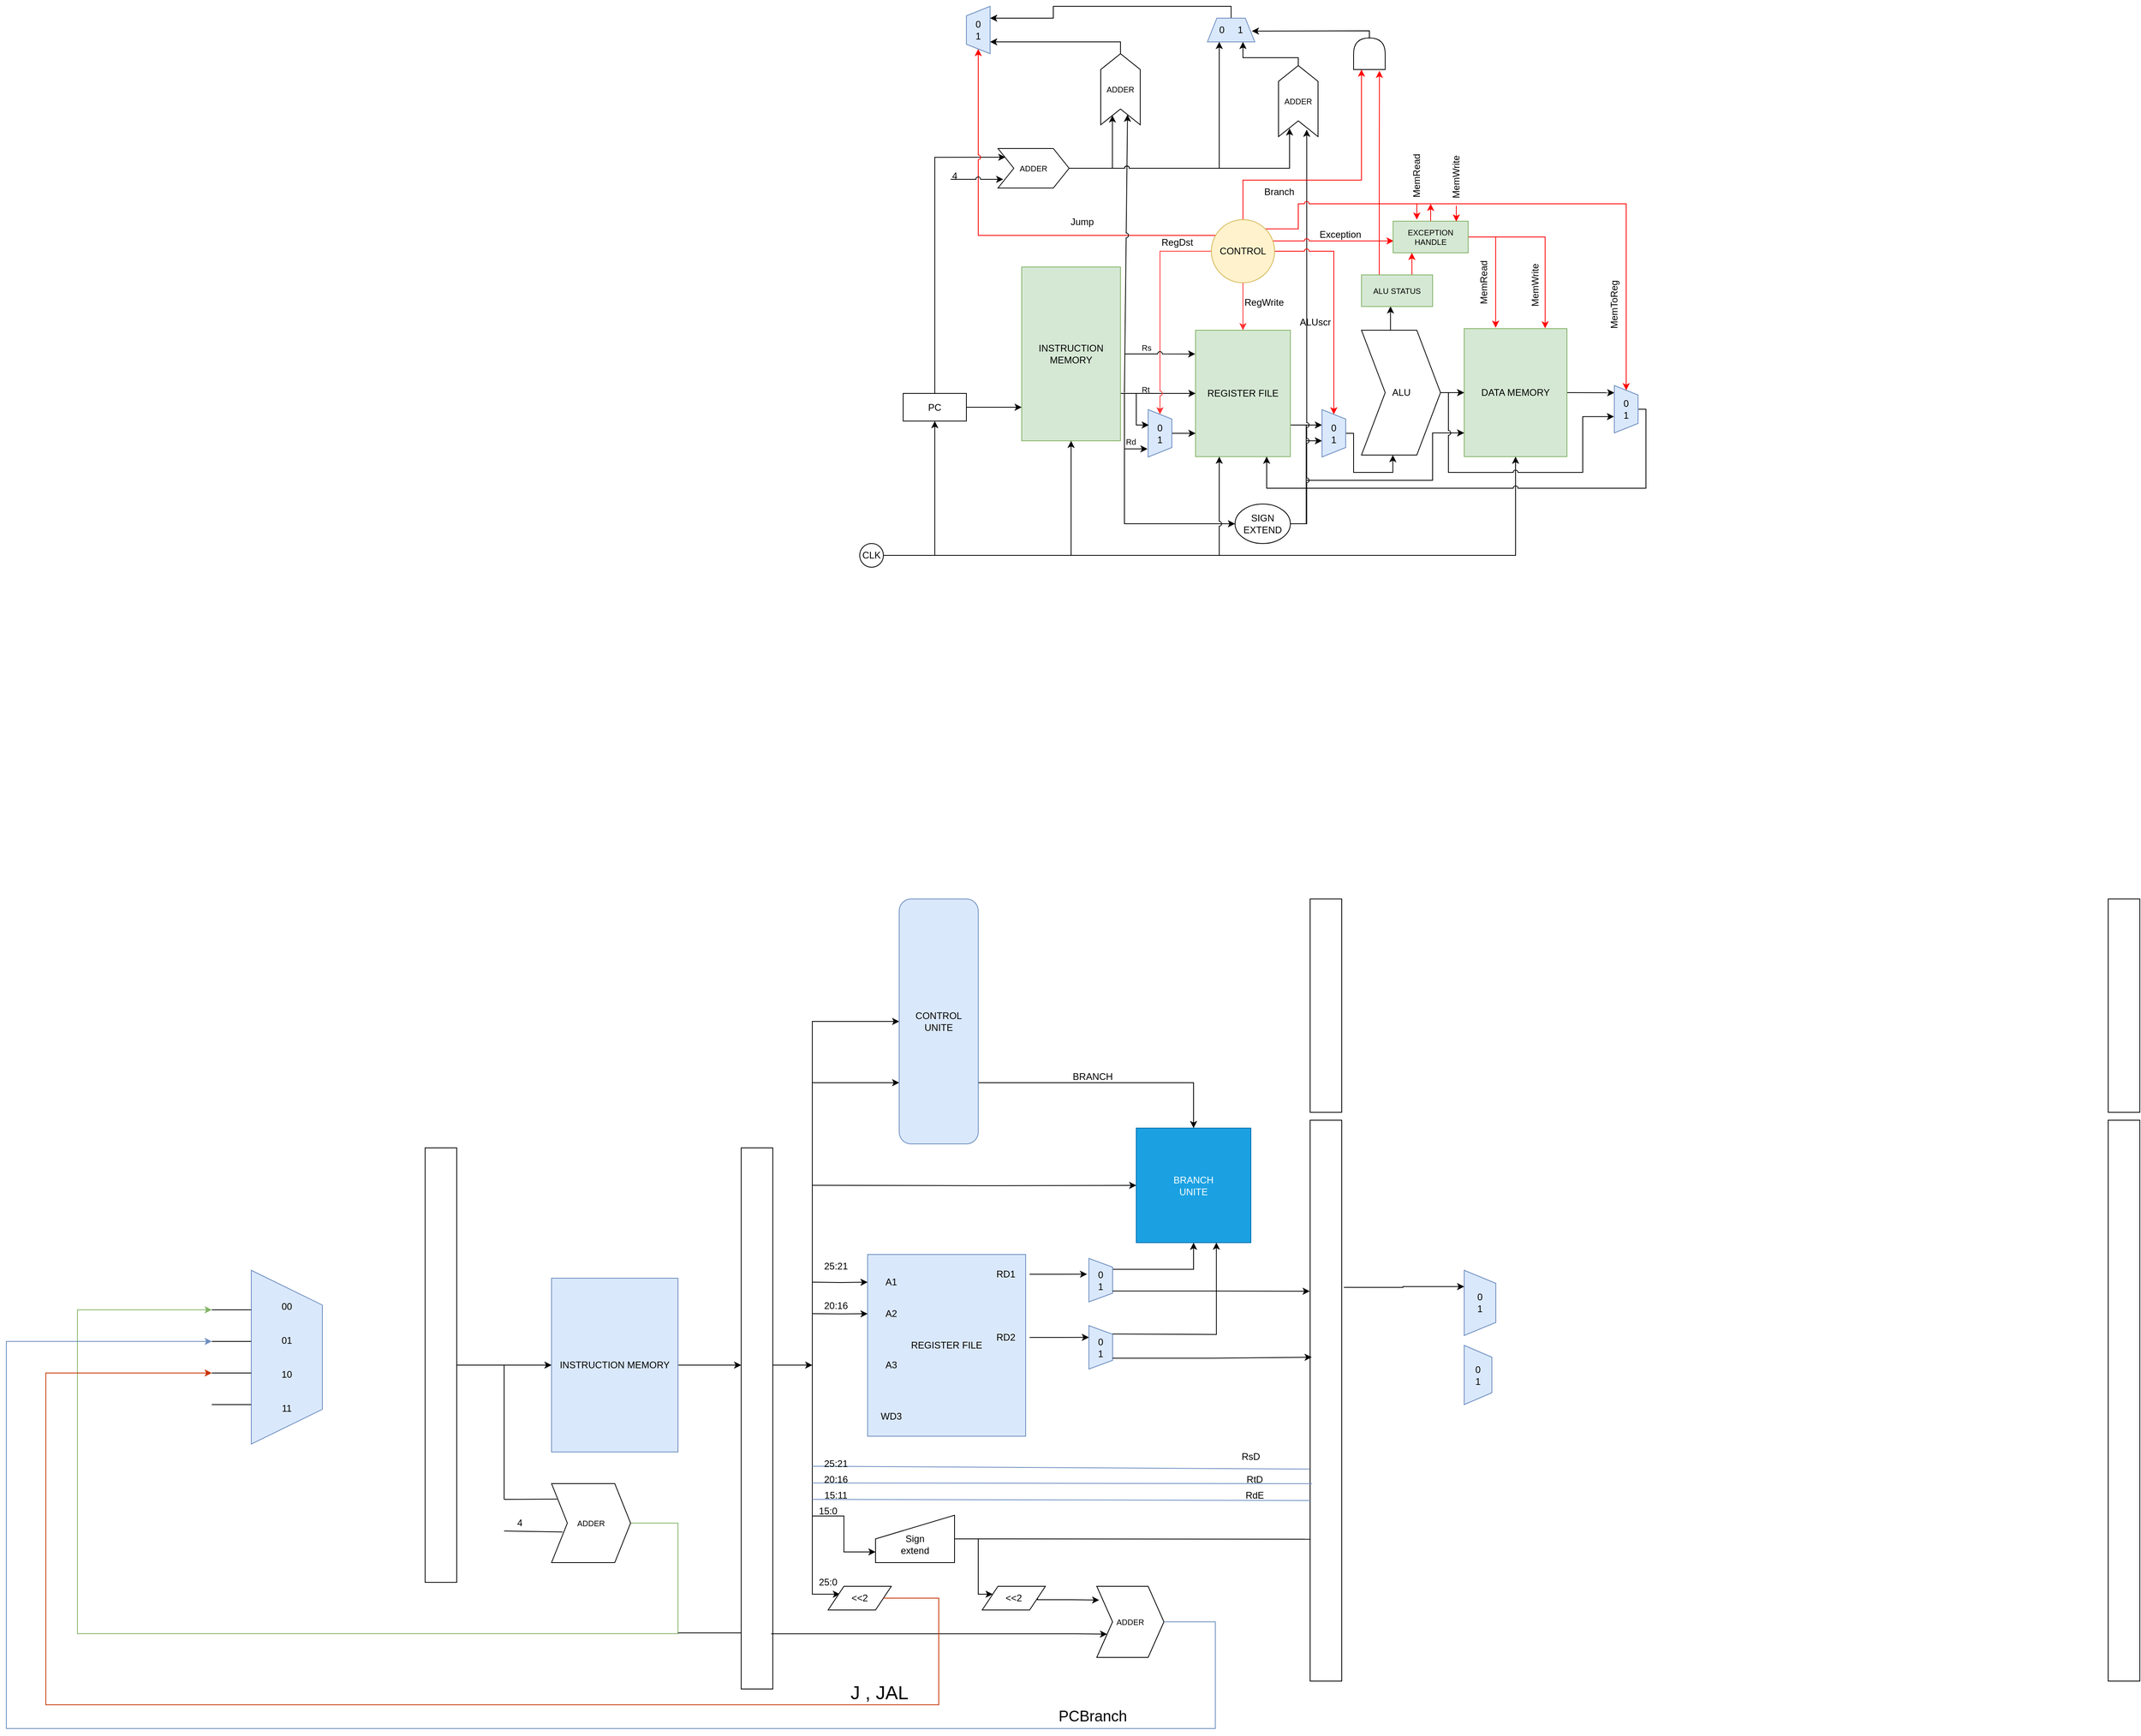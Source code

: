 <mxfile version="24.7.1" type="github">
  <diagram id="E_PGC8ikLrtpTTjUDTau" name="Page-1">
    <mxGraphModel dx="1872" dy="1167" grid="1" gridSize="10" guides="1" tooltips="1" connect="1" arrows="1" fold="1" page="0" pageScale="1" pageWidth="850" pageHeight="1100" math="0" shadow="0">
      <root>
        <mxCell id="0" />
        <mxCell id="1" parent="0" />
        <mxCell id="EBgWATqBMwc3oVEpxPqy-2" value="" style="edgeStyle=orthogonalEdgeStyle;rounded=0;orthogonalLoop=1;jettySize=auto;html=1;" parent="1" source="Q5qYXPWBDSSwwiLCJ_TW-1" target="EBgWATqBMwc3oVEpxPqy-1" edge="1">
          <mxGeometry relative="1" as="geometry">
            <Array as="points">
              <mxPoint x="275" y="-142" />
              <mxPoint x="275" y="-142" />
            </Array>
          </mxGeometry>
        </mxCell>
        <mxCell id="5lNpF_FlYQscU_q7ITsC-33" style="edgeStyle=orthogonalEdgeStyle;rounded=0;orthogonalLoop=1;jettySize=auto;html=1;strokeColor=#000000;fontColor=#FF0000;entryX=0.104;entryY=0.221;entryDx=0;entryDy=0;entryPerimeter=0;" parent="1" source="Q5qYXPWBDSSwwiLCJ_TW-1" target="5lNpF_FlYQscU_q7ITsC-29" edge="1">
          <mxGeometry relative="1" as="geometry">
            <mxPoint x="205" y="-460" as="targetPoint" />
            <Array as="points">
              <mxPoint x="205" y="-459" />
            </Array>
          </mxGeometry>
        </mxCell>
        <mxCell id="Q5qYXPWBDSSwwiLCJ_TW-1" value="PC" style="rounded=0;whiteSpace=wrap;html=1;" parent="1" vertex="1">
          <mxGeometry x="165" y="-160" width="80" height="35" as="geometry" />
        </mxCell>
        <mxCell id="EBgWATqBMwc3oVEpxPqy-44" style="edgeStyle=orthogonalEdgeStyle;rounded=0;orthogonalLoop=1;jettySize=auto;html=1;jumpStyle=arc;entryX=0;entryY=0.5;entryDx=0;entryDy=0;" parent="1" source="EBgWATqBMwc3oVEpxPqy-1" target="EBgWATqBMwc3oVEpxPqy-26" edge="1">
          <mxGeometry relative="1" as="geometry">
            <mxPoint x="555" y="5" as="targetPoint" />
            <Array as="points">
              <mxPoint x="445" y="-160" />
              <mxPoint x="445" y="5" />
            </Array>
          </mxGeometry>
        </mxCell>
        <mxCell id="EBgWATqBMwc3oVEpxPqy-51" style="edgeStyle=orthogonalEdgeStyle;rounded=0;jumpStyle=none;orthogonalLoop=1;jettySize=auto;html=1;entryX=0.83;entryY=1.026;entryDx=0;entryDy=0;entryPerimeter=0;strokeColor=#000000;" parent="1" source="EBgWATqBMwc3oVEpxPqy-1" target="EBgWATqBMwc3oVEpxPqy-19" edge="1">
          <mxGeometry relative="1" as="geometry">
            <Array as="points">
              <mxPoint x="445" y="-160" />
              <mxPoint x="445" y="-90" />
            </Array>
          </mxGeometry>
        </mxCell>
        <mxCell id="EBgWATqBMwc3oVEpxPqy-53" style="edgeStyle=orthogonalEdgeStyle;rounded=0;jumpStyle=none;orthogonalLoop=1;jettySize=auto;html=1;strokeColor=#000000;entryX=0.5;entryY=1;entryDx=0;entryDy=0;" parent="1" source="EBgWATqBMwc3oVEpxPqy-1" target="EBgWATqBMwc3oVEpxPqy-16" edge="1">
          <mxGeometry relative="1" as="geometry">
            <mxPoint x="525" y="-160" as="targetPoint" />
            <Array as="points">
              <mxPoint x="455" y="-160" />
              <mxPoint x="455" y="-160" />
            </Array>
          </mxGeometry>
        </mxCell>
        <mxCell id="EBgWATqBMwc3oVEpxPqy-1" value="INSTRUCTION MEMORY" style="rounded=0;whiteSpace=wrap;html=1;direction=south;fillColor=#d5e8d4;strokeColor=#82b366;" parent="1" vertex="1">
          <mxGeometry x="315" y="-320" width="125" height="220" as="geometry" />
        </mxCell>
        <mxCell id="EBgWATqBMwc3oVEpxPqy-10" style="edgeStyle=orthogonalEdgeStyle;rounded=0;orthogonalLoop=1;jettySize=auto;html=1;entryX=0.5;entryY=1;entryDx=0;entryDy=0;" parent="1" source="EBgWATqBMwc3oVEpxPqy-3" target="Q5qYXPWBDSSwwiLCJ_TW-1" edge="1">
          <mxGeometry relative="1" as="geometry" />
        </mxCell>
        <mxCell id="EBgWATqBMwc3oVEpxPqy-12" style="edgeStyle=orthogonalEdgeStyle;rounded=0;orthogonalLoop=1;jettySize=auto;html=1;entryX=1;entryY=0.5;entryDx=0;entryDy=0;" parent="1" source="EBgWATqBMwc3oVEpxPqy-3" target="EBgWATqBMwc3oVEpxPqy-1" edge="1">
          <mxGeometry relative="1" as="geometry" />
        </mxCell>
        <mxCell id="EBgWATqBMwc3oVEpxPqy-45" style="edgeStyle=orthogonalEdgeStyle;rounded=0;orthogonalLoop=1;jettySize=auto;html=1;entryX=1;entryY=0.75;entryDx=0;entryDy=0;jumpStyle=arc;" parent="1" source="EBgWATqBMwc3oVEpxPqy-3" target="EBgWATqBMwc3oVEpxPqy-16" edge="1">
          <mxGeometry relative="1" as="geometry">
            <mxPoint x="565" y="45" as="targetPoint" />
            <Array as="points">
              <mxPoint x="565" y="45" />
            </Array>
          </mxGeometry>
        </mxCell>
        <mxCell id="EBgWATqBMwc3oVEpxPqy-68" style="edgeStyle=orthogonalEdgeStyle;rounded=0;jumpStyle=arc;orthogonalLoop=1;jettySize=auto;html=1;exitX=1;exitY=0.5;exitDx=0;exitDy=0;entryX=0.5;entryY=1;entryDx=0;entryDy=0;strokeColor=#000000;fontSize=10;" parent="1" source="EBgWATqBMwc3oVEpxPqy-3" target="EBgWATqBMwc3oVEpxPqy-15" edge="1">
          <mxGeometry relative="1" as="geometry" />
        </mxCell>
        <mxCell id="EBgWATqBMwc3oVEpxPqy-3" value="CLK" style="ellipse;whiteSpace=wrap;html=1;aspect=fixed;" parent="1" vertex="1">
          <mxGeometry x="110" y="30" width="30" height="30" as="geometry" />
        </mxCell>
        <mxCell id="EBgWATqBMwc3oVEpxPqy-73" style="edgeStyle=orthogonalEdgeStyle;rounded=0;jumpStyle=arc;orthogonalLoop=1;jettySize=auto;html=1;exitX=1;exitY=0.5;exitDx=0;exitDy=0;entryX=0.153;entryY=1;entryDx=0;entryDy=0;entryPerimeter=0;strokeColor=#000000;fontSize=10;" parent="1" source="EBgWATqBMwc3oVEpxPqy-15" target="EBgWATqBMwc3oVEpxPqy-38" edge="1">
          <mxGeometry relative="1" as="geometry" />
        </mxCell>
        <mxCell id="EBgWATqBMwc3oVEpxPqy-15" value="DATA MEMORY" style="rounded=0;whiteSpace=wrap;html=1;fillColor=#d5e8d4;strokeColor=#82b366;" parent="1" vertex="1">
          <mxGeometry x="875" y="-242" width="130" height="162" as="geometry" />
        </mxCell>
        <mxCell id="EBgWATqBMwc3oVEpxPqy-78" style="edgeStyle=orthogonalEdgeStyle;rounded=0;jumpStyle=arc;orthogonalLoop=1;jettySize=auto;html=1;exitX=0.75;exitY=0;exitDx=0;exitDy=0;strokeColor=#000000;fontSize=10;entryX=0;entryY=0.815;entryDx=0;entryDy=0;entryPerimeter=0;" parent="1" source="EBgWATqBMwc3oVEpxPqy-16" target="EBgWATqBMwc3oVEpxPqy-15" edge="1">
          <mxGeometry relative="1" as="geometry">
            <mxPoint x="845" y="-110" as="targetPoint" />
            <Array as="points">
              <mxPoint x="675" y="-120" />
              <mxPoint x="675" y="-50" />
              <mxPoint x="835" y="-50" />
              <mxPoint x="835" y="-110" />
            </Array>
          </mxGeometry>
        </mxCell>
        <mxCell id="EBgWATqBMwc3oVEpxPqy-80" style="edgeStyle=orthogonalEdgeStyle;rounded=0;jumpStyle=arc;orthogonalLoop=1;jettySize=auto;html=1;exitX=0.75;exitY=0;exitDx=0;exitDy=0;entryX=0.325;entryY=1;entryDx=0;entryDy=0;entryPerimeter=0;strokeColor=#000000;fontSize=10;" parent="1" source="EBgWATqBMwc3oVEpxPqy-16" target="EBgWATqBMwc3oVEpxPqy-29" edge="1">
          <mxGeometry relative="1" as="geometry" />
        </mxCell>
        <mxCell id="EBgWATqBMwc3oVEpxPqy-16" value="REGISTER FILE" style="rounded=0;whiteSpace=wrap;html=1;direction=south;fillColor=#d5e8d4;strokeColor=#82b366;" parent="1" vertex="1">
          <mxGeometry x="535" y="-240" width="120" height="160" as="geometry" />
        </mxCell>
        <mxCell id="EBgWATqBMwc3oVEpxPqy-40" style="edgeStyle=orthogonalEdgeStyle;rounded=0;orthogonalLoop=1;jettySize=auto;html=1;entryX=0.656;entryY=1.013;entryDx=0;entryDy=0;entryPerimeter=0;jumpStyle=arc;" parent="1" source="EBgWATqBMwc3oVEpxPqy-18" target="EBgWATqBMwc3oVEpxPqy-38" edge="1">
          <mxGeometry relative="1" as="geometry">
            <mxPoint x="1115" y="-130" as="targetPoint" />
            <Array as="points">
              <mxPoint x="855" y="-161" />
              <mxPoint x="855" y="-60" />
              <mxPoint x="1025" y="-60" />
              <mxPoint x="1025" y="-130" />
            </Array>
          </mxGeometry>
        </mxCell>
        <mxCell id="EBgWATqBMwc3oVEpxPqy-67" style="edgeStyle=orthogonalEdgeStyle;rounded=0;jumpStyle=arc;orthogonalLoop=1;jettySize=auto;html=1;exitX=1;exitY=0.5;exitDx=0;exitDy=0;exitPerimeter=0;entryX=0;entryY=0.5;entryDx=0;entryDy=0;strokeColor=#000000;fontSize=10;" parent="1" source="EBgWATqBMwc3oVEpxPqy-18" target="EBgWATqBMwc3oVEpxPqy-15" edge="1">
          <mxGeometry relative="1" as="geometry" />
        </mxCell>
        <mxCell id="EBgWATqBMwc3oVEpxPqy-83" style="edgeStyle=orthogonalEdgeStyle;rounded=0;jumpStyle=arc;orthogonalLoop=1;jettySize=auto;html=1;exitX=0;exitY=0;exitDx=35;exitDy=0;exitPerimeter=0;entryX=0.408;entryY=0.994;entryDx=0;entryDy=0;entryPerimeter=0;strokeColor=#000000;fontSize=10;" parent="1" source="EBgWATqBMwc3oVEpxPqy-18" target="EBgWATqBMwc3oVEpxPqy-74" edge="1">
          <mxGeometry relative="1" as="geometry" />
        </mxCell>
        <mxCell id="EBgWATqBMwc3oVEpxPqy-18" value="&lt;div style=&quot;text-align: right&quot;&gt;&lt;span&gt;ALU&lt;/span&gt;&lt;/div&gt;" style="html=1;shadow=0;dashed=0;align=center;verticalAlign=middle;shape=mxgraph.arrows2.arrow;dy=0;dx=30;notch=30;" parent="1" vertex="1">
          <mxGeometry x="745" y="-240" width="100" height="158" as="geometry" />
        </mxCell>
        <mxCell id="EBgWATqBMwc3oVEpxPqy-21" value="" style="edgeStyle=orthogonalEdgeStyle;rounded=0;orthogonalLoop=1;jettySize=auto;html=1;" parent="1" source="EBgWATqBMwc3oVEpxPqy-19" target="EBgWATqBMwc3oVEpxPqy-16" edge="1">
          <mxGeometry relative="1" as="geometry">
            <Array as="points">
              <mxPoint x="495" y="-110" />
              <mxPoint x="495" y="-110" />
            </Array>
          </mxGeometry>
        </mxCell>
        <mxCell id="EBgWATqBMwc3oVEpxPqy-19" value="0&lt;br&gt;1&lt;br&gt;" style="shape=trapezoid;perimeter=trapezoidPerimeter;whiteSpace=wrap;html=1;direction=south;fillColor=#dae8fc;strokeColor=#6c8ebf;" parent="1" vertex="1">
          <mxGeometry x="475" y="-139.5" width="30" height="60" as="geometry" />
        </mxCell>
        <mxCell id="EBgWATqBMwc3oVEpxPqy-43" style="edgeStyle=orthogonalEdgeStyle;rounded=0;orthogonalLoop=1;jettySize=auto;html=1;jumpStyle=arc;" parent="1" source="EBgWATqBMwc3oVEpxPqy-26" target="EBgWATqBMwc3oVEpxPqy-29" edge="1">
          <mxGeometry relative="1" as="geometry">
            <mxPoint x="675" y="-100" as="targetPoint" />
            <Array as="points">
              <mxPoint x="675" y="5" />
              <mxPoint x="675" y="-100" />
            </Array>
          </mxGeometry>
        </mxCell>
        <mxCell id="5lNpF_FlYQscU_q7ITsC-37" style="edgeStyle=orthogonalEdgeStyle;rounded=0;orthogonalLoop=1;jettySize=auto;html=1;exitX=1;exitY=0.5;exitDx=0;exitDy=0;entryX=0.098;entryY=0.714;entryDx=0;entryDy=0;strokeColor=#000000;fontColor=#FF0000;entryPerimeter=0;jumpStyle=arc;" parent="1" source="EBgWATqBMwc3oVEpxPqy-26" target="5lNpF_FlYQscU_q7ITsC-30" edge="1">
          <mxGeometry relative="1" as="geometry">
            <Array as="points">
              <mxPoint x="676" y="5" />
            </Array>
          </mxGeometry>
        </mxCell>
        <mxCell id="EBgWATqBMwc3oVEpxPqy-26" value="SIGN EXTEND" style="ellipse;whiteSpace=wrap;html=1;" parent="1" vertex="1">
          <mxGeometry x="585" y="-20" width="70" height="50" as="geometry" />
        </mxCell>
        <mxCell id="EBgWATqBMwc3oVEpxPqy-33" style="edgeStyle=orthogonalEdgeStyle;rounded=0;orthogonalLoop=1;jettySize=auto;html=1;entryX=0.397;entryY=1;entryDx=0;entryDy=0;entryPerimeter=0;" parent="1" source="EBgWATqBMwc3oVEpxPqy-29" target="EBgWATqBMwc3oVEpxPqy-18" edge="1">
          <mxGeometry relative="1" as="geometry">
            <mxPoint x="785" y="-70" as="targetPoint" />
            <Array as="points">
              <mxPoint x="735" y="-110" />
              <mxPoint x="735" y="-60" />
              <mxPoint x="785" y="-60" />
            </Array>
          </mxGeometry>
        </mxCell>
        <mxCell id="EBgWATqBMwc3oVEpxPqy-29" value="0&lt;br&gt;1&lt;br&gt;" style="shape=trapezoid;perimeter=trapezoidPerimeter;whiteSpace=wrap;html=1;direction=south;fillColor=#dae8fc;strokeColor=#6c8ebf;" parent="1" vertex="1">
          <mxGeometry x="695" y="-139.5" width="30" height="60" as="geometry" />
        </mxCell>
        <mxCell id="EBgWATqBMwc3oVEpxPqy-64" style="edgeStyle=orthogonalEdgeStyle;rounded=0;jumpStyle=arc;orthogonalLoop=1;jettySize=auto;html=1;exitX=0.5;exitY=0;exitDx=0;exitDy=0;strokeColor=#000000;fontSize=10;entryX=1;entryY=0.25;entryDx=0;entryDy=0;" parent="1" source="EBgWATqBMwc3oVEpxPqy-38" target="EBgWATqBMwc3oVEpxPqy-16" edge="1">
          <mxGeometry relative="1" as="geometry">
            <mxPoint x="625" y="-40" as="targetPoint" />
            <Array as="points">
              <mxPoint x="1105" y="-140" />
              <mxPoint x="1105" y="-40" />
              <mxPoint x="625" y="-40" />
            </Array>
          </mxGeometry>
        </mxCell>
        <mxCell id="EBgWATqBMwc3oVEpxPqy-38" value="0&lt;br&gt;1&lt;br&gt;" style="shape=trapezoid;perimeter=trapezoidPerimeter;whiteSpace=wrap;html=1;direction=south;fillColor=#dae8fc;strokeColor=#6c8ebf;" parent="1" vertex="1">
          <mxGeometry x="1065" y="-170" width="30" height="60" as="geometry" />
        </mxCell>
        <mxCell id="EBgWATqBMwc3oVEpxPqy-81" style="edgeStyle=orthogonalEdgeStyle;rounded=0;jumpStyle=arc;orthogonalLoop=1;jettySize=auto;html=1;exitX=0.5;exitY=1;exitDx=0;exitDy=0;entryX=0;entryY=0.5;entryDx=0;entryDy=0;strokeColor=#FF3333;fontSize=10;" parent="1" source="EBgWATqBMwc3oVEpxPqy-48" target="EBgWATqBMwc3oVEpxPqy-16" edge="1">
          <mxGeometry relative="1" as="geometry" />
        </mxCell>
        <mxCell id="EBgWATqBMwc3oVEpxPqy-82" style="edgeStyle=orthogonalEdgeStyle;rounded=0;jumpStyle=arc;orthogonalLoop=1;jettySize=auto;html=1;entryX=0;entryY=0.5;entryDx=0;entryDy=0;strokeColor=#FF3333;fontSize=10;" parent="1" source="EBgWATqBMwc3oVEpxPqy-48" target="EBgWATqBMwc3oVEpxPqy-19" edge="1">
          <mxGeometry relative="1" as="geometry" />
        </mxCell>
        <mxCell id="EBgWATqBMwc3oVEpxPqy-84" style="edgeStyle=orthogonalEdgeStyle;rounded=0;jumpStyle=arc;orthogonalLoop=1;jettySize=auto;html=1;entryX=0.007;entryY=0.625;entryDx=0;entryDy=0;entryPerimeter=0;strokeColor=#FF0000;fontSize=10;" parent="1" source="EBgWATqBMwc3oVEpxPqy-48" target="EBgWATqBMwc3oVEpxPqy-75" edge="1">
          <mxGeometry relative="1" as="geometry">
            <Array as="points">
              <mxPoint x="675" y="-353" />
              <mxPoint x="675" y="-353" />
            </Array>
          </mxGeometry>
        </mxCell>
        <mxCell id="EBgWATqBMwc3oVEpxPqy-85" style="edgeStyle=orthogonalEdgeStyle;rounded=0;jumpStyle=arc;orthogonalLoop=1;jettySize=auto;html=1;exitX=1;exitY=0.5;exitDx=0;exitDy=0;entryX=0;entryY=0.5;entryDx=0;entryDy=0;strokeColor=#FF0000;fontSize=10;" parent="1" source="EBgWATqBMwc3oVEpxPqy-48" target="EBgWATqBMwc3oVEpxPqy-29" edge="1">
          <mxGeometry relative="1" as="geometry" />
        </mxCell>
        <mxCell id="5lNpF_FlYQscU_q7ITsC-12" style="edgeStyle=orthogonalEdgeStyle;rounded=0;orthogonalLoop=1;jettySize=auto;html=1;exitX=1;exitY=0;exitDx=0;exitDy=0;entryX=0;entryY=0.5;entryDx=0;entryDy=0;fontColor=#FF0000;strokeColor=#FF0000;jumpStyle=arc;" parent="1" source="EBgWATqBMwc3oVEpxPqy-48" target="EBgWATqBMwc3oVEpxPqy-38" edge="1">
          <mxGeometry relative="1" as="geometry">
            <mxPoint x="675" y="-400" as="targetPoint" />
            <Array as="points">
              <mxPoint x="665" y="-369" />
              <mxPoint x="665" y="-400" />
              <mxPoint x="1080" y="-400" />
            </Array>
          </mxGeometry>
        </mxCell>
        <mxCell id="5lNpF_FlYQscU_q7ITsC-25" style="edgeStyle=orthogonalEdgeStyle;rounded=0;orthogonalLoop=1;jettySize=auto;html=1;exitX=0.5;exitY=0;exitDx=0;exitDy=0;entryX=0;entryY=0.25;entryDx=0;entryDy=0;strokeColor=#FF0000;fontColor=#FF0000;" parent="1" source="EBgWATqBMwc3oVEpxPqy-48" target="5lNpF_FlYQscU_q7ITsC-18" edge="1">
          <mxGeometry relative="1" as="geometry">
            <Array as="points">
              <mxPoint x="595" y="-430" />
              <mxPoint x="745" y="-430" />
            </Array>
          </mxGeometry>
        </mxCell>
        <mxCell id="5lNpF_FlYQscU_q7ITsC-44" style="edgeStyle=orthogonalEdgeStyle;rounded=0;orthogonalLoop=1;jettySize=auto;html=1;exitX=0;exitY=0;exitDx=0;exitDy=0;strokeColor=#FF0000;fontColor=#FF0000;entryX=0;entryY=0.5;entryDx=0;entryDy=0;jumpStyle=arc;" parent="1" source="EBgWATqBMwc3oVEpxPqy-48" target="5lNpF_FlYQscU_q7ITsC-31" edge="1">
          <mxGeometry relative="1" as="geometry">
            <mxPoint x="375" y="-368.667" as="targetPoint" />
            <Array as="points">
              <mxPoint x="567" y="-360" />
              <mxPoint x="260" y="-360" />
            </Array>
          </mxGeometry>
        </mxCell>
        <mxCell id="EBgWATqBMwc3oVEpxPqy-48" value="CONTROL" style="ellipse;whiteSpace=wrap;html=1;aspect=fixed;fillColor=#fff2cc;strokeColor=#d6b656;" parent="1" vertex="1">
          <mxGeometry x="555" y="-380" width="80" height="80" as="geometry" />
        </mxCell>
        <mxCell id="EBgWATqBMwc3oVEpxPqy-52" value="&lt;font style=&quot;font-size: 10px&quot;&gt;Rd&lt;/font&gt;" style="text;html=1;resizable=0;points=[];autosize=1;align=left;verticalAlign=top;spacingTop=-4;" parent="1" vertex="1">
          <mxGeometry x="445" y="-109.5" width="30" height="20" as="geometry" />
        </mxCell>
        <mxCell id="EBgWATqBMwc3oVEpxPqy-55" value="" style="endArrow=classic;html=1;strokeColor=#000000;rounded=0;entryX=0.325;entryY=0.971;entryDx=0;entryDy=0;entryPerimeter=0;" parent="1" target="EBgWATqBMwc3oVEpxPqy-19" edge="1">
          <mxGeometry width="50" height="50" relative="1" as="geometry">
            <mxPoint x="460" y="-160" as="sourcePoint" />
            <mxPoint x="465" y="-120" as="targetPoint" />
            <Array as="points">
              <mxPoint x="460" y="-120" />
            </Array>
          </mxGeometry>
        </mxCell>
        <mxCell id="EBgWATqBMwc3oVEpxPqy-56" value="&lt;font style=&quot;font-size: 10px&quot;&gt;Rt&lt;/font&gt;" style="text;html=1;resizable=0;points=[];autosize=1;align=left;verticalAlign=top;spacingTop=-4;fontSize=10;" parent="1" vertex="1">
          <mxGeometry x="465" y="-173" width="30" height="10" as="geometry" />
        </mxCell>
        <mxCell id="EBgWATqBMwc3oVEpxPqy-58" value="" style="endArrow=classic;html=1;strokeColor=#000000;fontSize=10;entryX=0;entryY=0.75;entryDx=0;entryDy=0;jumpStyle=arc;" parent="1" target="EBgWATqBMwc3oVEpxPqy-63" edge="1">
          <mxGeometry width="50" height="50" relative="1" as="geometry">
            <mxPoint x="445" y="-161" as="sourcePoint" />
            <mxPoint x="445" y="-300" as="targetPoint" />
          </mxGeometry>
        </mxCell>
        <mxCell id="EBgWATqBMwc3oVEpxPqy-59" value="" style="endArrow=classic;html=1;strokeColor=#000000;fontSize=10;entryX=0.188;entryY=1.003;entryDx=0;entryDy=0;entryPerimeter=0;rounded=0;jumpStyle=arc;" parent="1" target="EBgWATqBMwc3oVEpxPqy-16" edge="1">
          <mxGeometry width="50" height="50" relative="1" as="geometry">
            <mxPoint x="445" y="-210" as="sourcePoint" />
            <mxPoint x="515" y="-250" as="targetPoint" />
          </mxGeometry>
        </mxCell>
        <mxCell id="EBgWATqBMwc3oVEpxPqy-60" value="Rs" style="text;html=1;resizable=0;points=[];autosize=1;align=left;verticalAlign=top;spacingTop=-4;fontSize=10;" parent="1" vertex="1">
          <mxGeometry x="465" y="-226" width="30" height="10" as="geometry" />
        </mxCell>
        <mxCell id="5lNpF_FlYQscU_q7ITsC-53" style="edgeStyle=orthogonalEdgeStyle;rounded=0;jumpStyle=arc;orthogonalLoop=1;jettySize=auto;html=1;exitX=1;exitY=0.5;exitDx=0;exitDy=0;entryX=0.25;entryY=1;entryDx=0;entryDy=0;strokeColor=#000000;fontColor=#FF0000;" parent="1" source="EBgWATqBMwc3oVEpxPqy-63" target="5lNpF_FlYQscU_q7ITsC-31" edge="1">
          <mxGeometry relative="1" as="geometry">
            <Array as="points">
              <mxPoint x="440" y="-605" />
            </Array>
          </mxGeometry>
        </mxCell>
        <mxCell id="EBgWATqBMwc3oVEpxPqy-63" value="ADDER" style="shape=step;perimeter=stepPerimeter;whiteSpace=wrap;html=1;fixedSize=1;fontSize=10;direction=north;" parent="1" vertex="1">
          <mxGeometry x="415" y="-590" width="50" height="90" as="geometry" />
        </mxCell>
        <mxCell id="5lNpF_FlYQscU_q7ITsC-24" style="edgeStyle=orthogonalEdgeStyle;rounded=0;orthogonalLoop=1;jettySize=auto;html=1;exitX=0.25;exitY=0;exitDx=0;exitDy=0;entryX=-0.04;entryY=0.817;entryDx=0;entryDy=0;entryPerimeter=0;strokeColor=#FF0000;fontColor=#FF0000;" parent="1" source="EBgWATqBMwc3oVEpxPqy-74" target="5lNpF_FlYQscU_q7ITsC-18" edge="1">
          <mxGeometry relative="1" as="geometry" />
        </mxCell>
        <mxCell id="5lNpF_FlYQscU_q7ITsC-27" style="edgeStyle=orthogonalEdgeStyle;rounded=0;orthogonalLoop=1;jettySize=auto;html=1;exitX=0.75;exitY=0;exitDx=0;exitDy=0;entryX=0.25;entryY=1;entryDx=0;entryDy=0;strokeColor=#FF0000;fontColor=#FF0000;" parent="1" source="EBgWATqBMwc3oVEpxPqy-74" target="EBgWATqBMwc3oVEpxPqy-75" edge="1">
          <mxGeometry relative="1" as="geometry" />
        </mxCell>
        <mxCell id="EBgWATqBMwc3oVEpxPqy-74" value="ALU STATUS" style="rounded=0;whiteSpace=wrap;html=1;fontSize=10;fillColor=#d5e8d4;strokeColor=#82b366;" parent="1" vertex="1">
          <mxGeometry x="745" y="-310" width="90" height="40" as="geometry" />
        </mxCell>
        <mxCell id="5lNpF_FlYQscU_q7ITsC-28" style="edgeStyle=orthogonalEdgeStyle;rounded=0;orthogonalLoop=1;jettySize=auto;html=1;exitX=0.5;exitY=0;exitDx=0;exitDy=0;strokeColor=#FF0000;fontColor=#FF0000;" parent="1" source="EBgWATqBMwc3oVEpxPqy-75" edge="1">
          <mxGeometry relative="1" as="geometry">
            <mxPoint x="832.571" y="-400.048" as="targetPoint" />
          </mxGeometry>
        </mxCell>
        <mxCell id="5lNpF_FlYQscU_q7ITsC-56" style="edgeStyle=orthogonalEdgeStyle;rounded=0;jumpStyle=arc;orthogonalLoop=1;jettySize=auto;html=1;strokeColor=#FF0000;fontColor=#FF0000;entryX=0.306;entryY=-0.007;entryDx=0;entryDy=0;entryPerimeter=0;" parent="1" source="EBgWATqBMwc3oVEpxPqy-75" target="EBgWATqBMwc3oVEpxPqy-15" edge="1">
          <mxGeometry relative="1" as="geometry">
            <mxPoint x="915" y="-250" as="targetPoint" />
            <Array as="points">
              <mxPoint x="915" y="-358" />
            </Array>
          </mxGeometry>
        </mxCell>
        <mxCell id="5lNpF_FlYQscU_q7ITsC-57" style="edgeStyle=orthogonalEdgeStyle;rounded=0;jumpStyle=arc;orthogonalLoop=1;jettySize=auto;html=1;exitX=1;exitY=0.5;exitDx=0;exitDy=0;strokeColor=#FF0000;fontColor=#FF0000;entryX=0.788;entryY=-0.002;entryDx=0;entryDy=0;entryPerimeter=0;" parent="1" source="EBgWATqBMwc3oVEpxPqy-75" target="EBgWATqBMwc3oVEpxPqy-15" edge="1">
          <mxGeometry relative="1" as="geometry">
            <mxPoint x="975" y="-358.143" as="targetPoint" />
          </mxGeometry>
        </mxCell>
        <mxCell id="EBgWATqBMwc3oVEpxPqy-75" value="EXCEPTION HANDLE" style="rounded=0;whiteSpace=wrap;html=1;fontSize=10;fillColor=#d5e8d4;strokeColor=#82b366;" parent="1" vertex="1">
          <mxGeometry x="785" y="-378" width="95" height="40" as="geometry" />
        </mxCell>
        <mxCell id="5lNpF_FlYQscU_q7ITsC-1" value="RegDst" style="text;html=1;resizable=0;points=[];autosize=1;align=left;verticalAlign=top;spacingTop=-4;" parent="1" vertex="1">
          <mxGeometry x="490" y="-361" width="60" height="20" as="geometry" />
        </mxCell>
        <mxCell id="5lNpF_FlYQscU_q7ITsC-2" value="RegWrite" style="text;html=1;resizable=0;points=[];autosize=1;align=left;verticalAlign=top;spacingTop=-4;" parent="1" vertex="1">
          <mxGeometry x="595" y="-285" width="70" height="20" as="geometry" />
        </mxCell>
        <mxCell id="5lNpF_FlYQscU_q7ITsC-3" value="Exception" style="text;html=1;resizable=0;points=[];autosize=1;align=left;verticalAlign=top;spacingTop=-4;" parent="1" vertex="1">
          <mxGeometry x="690" y="-371" width="70" height="20" as="geometry" />
        </mxCell>
        <mxCell id="5lNpF_FlYQscU_q7ITsC-7" value="ALUscr" style="text;html=1;resizable=0;points=[];autosize=1;align=left;verticalAlign=top;spacingTop=-4;" parent="1" vertex="1">
          <mxGeometry x="665" y="-260" width="50" height="20" as="geometry" />
        </mxCell>
        <mxCell id="5lNpF_FlYQscU_q7ITsC-13" value="MemToReg" style="text;html=1;resizable=0;points=[];autosize=1;align=left;verticalAlign=top;spacingTop=-4;horizontal=0;" parent="1" vertex="1">
          <mxGeometry x="1055" y="-260" width="80" height="20" as="geometry" />
        </mxCell>
        <mxCell id="5lNpF_FlYQscU_q7ITsC-14" value="" style="endArrow=classic;html=1;strokeColor=#FF0000;rounded=0;" parent="1" edge="1">
          <mxGeometry width="50" height="50" relative="1" as="geometry">
            <mxPoint x="815" y="-400" as="sourcePoint" />
            <mxPoint x="815" y="-380" as="targetPoint" />
            <Array as="points">
              <mxPoint x="815" y="-390" />
            </Array>
          </mxGeometry>
        </mxCell>
        <mxCell id="5lNpF_FlYQscU_q7ITsC-15" value="" style="endArrow=classic;html=1;strokeColor=#FF0000;" parent="1" edge="1">
          <mxGeometry width="50" height="50" relative="1" as="geometry">
            <mxPoint x="865" y="-397.5" as="sourcePoint" />
            <mxPoint x="865" y="-377.5" as="targetPoint" />
          </mxGeometry>
        </mxCell>
        <mxCell id="5lNpF_FlYQscU_q7ITsC-16" value="MemRead" style="text;html=1;resizable=0;points=[];autosize=1;align=left;verticalAlign=top;spacingTop=-4;direction=north;horizontal=0;" parent="1" vertex="1">
          <mxGeometry x="890" y="-341" width="20" height="70" as="geometry" />
        </mxCell>
        <mxCell id="5lNpF_FlYQscU_q7ITsC-17" value="MemWrite" style="text;html=1;resizable=0;points=[];autosize=1;align=left;verticalAlign=top;spacingTop=-4;horizontal=0;direction=south;" parent="1" vertex="1">
          <mxGeometry x="955" y="-338" width="20" height="70" as="geometry" />
        </mxCell>
        <mxCell id="5lNpF_FlYQscU_q7ITsC-50" style="edgeStyle=orthogonalEdgeStyle;rounded=0;jumpStyle=arc;orthogonalLoop=1;jettySize=auto;html=1;entryX=0.938;entryY=0.546;entryDx=0;entryDy=0;entryPerimeter=0;strokeColor=#000000;fontColor=#FF0000;" parent="1" source="5lNpF_FlYQscU_q7ITsC-18" target="5lNpF_FlYQscU_q7ITsC-32" edge="1">
          <mxGeometry relative="1" as="geometry">
            <Array as="points">
              <mxPoint x="755" y="-619" />
              <mxPoint x="672" y="-619" />
            </Array>
          </mxGeometry>
        </mxCell>
        <mxCell id="5lNpF_FlYQscU_q7ITsC-18" value="" style="shape=delay;whiteSpace=wrap;html=1;fontColor=#FF0000;direction=north;" parent="1" vertex="1">
          <mxGeometry x="735" y="-610" width="40" height="40" as="geometry" />
        </mxCell>
        <mxCell id="5lNpF_FlYQscU_q7ITsC-26" value="&lt;font color=&quot;#000000&quot;&gt;Branch&lt;/font&gt;" style="text;html=1;resizable=0;points=[];autosize=1;align=left;verticalAlign=top;spacingTop=-4;fontColor=#FF0000;" parent="1" vertex="1">
          <mxGeometry x="620" y="-425" width="50" height="20" as="geometry" />
        </mxCell>
        <mxCell id="5lNpF_FlYQscU_q7ITsC-39" style="edgeStyle=orthogonalEdgeStyle;rounded=0;orthogonalLoop=1;jettySize=auto;html=1;exitX=1;exitY=0.5;exitDx=0;exitDy=0;strokeColor=#000000;fontColor=#FF0000;entryX=0.116;entryY=0.28;entryDx=0;entryDy=0;entryPerimeter=0;jumpStyle=arc;" parent="1" source="5lNpF_FlYQscU_q7ITsC-29" target="5lNpF_FlYQscU_q7ITsC-30" edge="1">
          <mxGeometry relative="1" as="geometry">
            <mxPoint x="655" y="-445" as="targetPoint" />
            <Array as="points">
              <mxPoint x="654" y="-445" />
            </Array>
          </mxGeometry>
        </mxCell>
        <mxCell id="5lNpF_FlYQscU_q7ITsC-40" style="edgeStyle=orthogonalEdgeStyle;rounded=0;orthogonalLoop=1;jettySize=auto;html=1;exitX=1;exitY=0.5;exitDx=0;exitDy=0;strokeColor=#000000;fontColor=#FF0000;entryX=0.132;entryY=0.296;entryDx=0;entryDy=0;entryPerimeter=0;" parent="1" source="5lNpF_FlYQscU_q7ITsC-29" target="EBgWATqBMwc3oVEpxPqy-63" edge="1">
          <mxGeometry relative="1" as="geometry">
            <mxPoint x="435" y="-440" as="targetPoint" />
            <Array as="points">
              <mxPoint x="430" y="-445" />
            </Array>
          </mxGeometry>
        </mxCell>
        <mxCell id="5lNpF_FlYQscU_q7ITsC-52" style="edgeStyle=orthogonalEdgeStyle;rounded=0;jumpStyle=arc;orthogonalLoop=1;jettySize=auto;html=1;exitX=1;exitY=0.5;exitDx=0;exitDy=0;entryX=0.25;entryY=1;entryDx=0;entryDy=0;strokeColor=#000000;fontColor=#FF0000;" parent="1" source="5lNpF_FlYQscU_q7ITsC-29" target="5lNpF_FlYQscU_q7ITsC-32" edge="1">
          <mxGeometry relative="1" as="geometry" />
        </mxCell>
        <mxCell id="5lNpF_FlYQscU_q7ITsC-29" value="ADDER" style="shape=step;perimeter=stepPerimeter;whiteSpace=wrap;html=1;fixedSize=1;fontSize=10;direction=east;" parent="1" vertex="1">
          <mxGeometry x="285" y="-470" width="90" height="50" as="geometry" />
        </mxCell>
        <mxCell id="5lNpF_FlYQscU_q7ITsC-51" style="edgeStyle=orthogonalEdgeStyle;rounded=0;jumpStyle=arc;orthogonalLoop=1;jettySize=auto;html=1;exitX=1;exitY=0.5;exitDx=0;exitDy=0;entryX=0.75;entryY=1;entryDx=0;entryDy=0;strokeColor=#000000;fontColor=#FF0000;" parent="1" source="5lNpF_FlYQscU_q7ITsC-30" target="5lNpF_FlYQscU_q7ITsC-32" edge="1">
          <mxGeometry relative="1" as="geometry">
            <Array as="points">
              <mxPoint x="665" y="-585" />
              <mxPoint x="595" y="-585" />
            </Array>
          </mxGeometry>
        </mxCell>
        <mxCell id="5lNpF_FlYQscU_q7ITsC-30" value="ADDER" style="shape=step;perimeter=stepPerimeter;whiteSpace=wrap;html=1;fixedSize=1;fontSize=10;direction=north;" parent="1" vertex="1">
          <mxGeometry x="640" y="-575" width="50" height="90" as="geometry" />
        </mxCell>
        <mxCell id="5lNpF_FlYQscU_q7ITsC-31" value="0&lt;br&gt;1&lt;br&gt;" style="shape=trapezoid;perimeter=trapezoidPerimeter;whiteSpace=wrap;html=1;direction=north;fillColor=#dae8fc;strokeColor=#6c8ebf;" parent="1" vertex="1">
          <mxGeometry x="245" y="-650" width="30" height="60" as="geometry" />
        </mxCell>
        <mxCell id="5lNpF_FlYQscU_q7ITsC-54" style="edgeStyle=orthogonalEdgeStyle;rounded=0;jumpStyle=arc;orthogonalLoop=1;jettySize=auto;html=1;entryX=0.75;entryY=1;entryDx=0;entryDy=0;strokeColor=#000000;fontColor=#FF0000;exitX=0.5;exitY=0;exitDx=0;exitDy=0;" parent="1" source="5lNpF_FlYQscU_q7ITsC-32" target="5lNpF_FlYQscU_q7ITsC-31" edge="1">
          <mxGeometry relative="1" as="geometry">
            <mxPoint x="580" y="-650" as="sourcePoint" />
            <Array as="points">
              <mxPoint x="580" y="-650" />
              <mxPoint x="355" y="-650" />
              <mxPoint x="355" y="-635" />
            </Array>
          </mxGeometry>
        </mxCell>
        <mxCell id="5lNpF_FlYQscU_q7ITsC-32" value="0&amp;nbsp; &amp;nbsp; &amp;nbsp;1&lt;br&gt;" style="shape=trapezoid;perimeter=trapezoidPerimeter;whiteSpace=wrap;html=1;direction=east;fillColor=#dae8fc;strokeColor=#6c8ebf;" parent="1" vertex="1">
          <mxGeometry x="550" y="-635" width="60" height="30" as="geometry" />
        </mxCell>
        <mxCell id="5lNpF_FlYQscU_q7ITsC-34" value="" style="endArrow=classic;html=1;strokeColor=#000000;fontColor=#FF0000;entryX=0.074;entryY=0.779;entryDx=0;entryDy=0;entryPerimeter=0;jumpStyle=arc;" parent="1" target="5lNpF_FlYQscU_q7ITsC-29" edge="1">
          <mxGeometry width="50" height="50" relative="1" as="geometry">
            <mxPoint x="225" y="-431" as="sourcePoint" />
            <mxPoint x="275" y="-440" as="targetPoint" />
          </mxGeometry>
        </mxCell>
        <mxCell id="5lNpF_FlYQscU_q7ITsC-35" value="&lt;font color=&quot;#000000&quot;&gt;4&lt;/font&gt;" style="text;html=1;resizable=0;points=[];autosize=1;align=left;verticalAlign=top;spacingTop=-4;fontColor=#FF0000;" parent="1" vertex="1">
          <mxGeometry x="225" y="-445" width="20" height="20" as="geometry" />
        </mxCell>
        <mxCell id="5lNpF_FlYQscU_q7ITsC-45" value="&lt;font color=&quot;#000000&quot;&gt;Jump&lt;/font&gt;" style="text;html=1;resizable=0;points=[];autosize=1;align=left;verticalAlign=top;spacingTop=-4;fontColor=#FF0000;" parent="1" vertex="1">
          <mxGeometry x="375" y="-387.5" width="50" height="20" as="geometry" />
        </mxCell>
        <mxCell id="5lNpF_FlYQscU_q7ITsC-58" value="MemRead" style="text;html=1;resizable=0;points=[];autosize=1;align=left;verticalAlign=top;spacingTop=-4;direction=north;horizontal=0;" parent="1" vertex="1">
          <mxGeometry x="805" y="-476" width="20" height="70" as="geometry" />
        </mxCell>
        <mxCell id="5lNpF_FlYQscU_q7ITsC-59" value="MemWrite" style="text;html=1;resizable=0;points=[];autosize=1;align=left;verticalAlign=top;spacingTop=-4;horizontal=0;direction=south;" parent="1" vertex="1">
          <mxGeometry x="855" y="-475" width="20" height="70" as="geometry" />
        </mxCell>
        <mxCell id="gmV4FLeOSdiEn-evFXXv-18" style="edgeStyle=orthogonalEdgeStyle;rounded=0;orthogonalLoop=1;jettySize=auto;html=1;exitX=1;exitY=0.5;exitDx=0;exitDy=0;" edge="1" parent="1" source="gmV4FLeOSdiEn-evFXXv-1">
          <mxGeometry relative="1" as="geometry">
            <mxPoint x="50" y="1070" as="targetPoint" />
            <Array as="points">
              <mxPoint y="1070" />
            </Array>
          </mxGeometry>
        </mxCell>
        <mxCell id="gmV4FLeOSdiEn-evFXXv-1" value="" style="rounded=0;whiteSpace=wrap;html=1;" vertex="1" parent="1">
          <mxGeometry x="-40" y="795" width="40" height="685" as="geometry" />
        </mxCell>
        <mxCell id="gmV4FLeOSdiEn-evFXXv-5" value="" style="edgeStyle=orthogonalEdgeStyle;rounded=0;orthogonalLoop=1;jettySize=auto;html=1;" edge="1" parent="1" source="gmV4FLeOSdiEn-evFXXv-2" target="gmV4FLeOSdiEn-evFXXv-1">
          <mxGeometry relative="1" as="geometry">
            <Array as="points">
              <mxPoint x="-60" y="1070" />
              <mxPoint x="-60" y="1070" />
            </Array>
          </mxGeometry>
        </mxCell>
        <mxCell id="gmV4FLeOSdiEn-evFXXv-2" value="INSTRUCTION MEMORY" style="rounded=0;whiteSpace=wrap;html=1;direction=south;fillColor=#dae8fc;strokeColor=#6c8ebf;" vertex="1" parent="1">
          <mxGeometry x="-280" y="960" width="160" height="220" as="geometry" />
        </mxCell>
        <mxCell id="gmV4FLeOSdiEn-evFXXv-4" value="" style="edgeStyle=orthogonalEdgeStyle;rounded=0;orthogonalLoop=1;jettySize=auto;html=1;" edge="1" parent="1" source="gmV4FLeOSdiEn-evFXXv-3" target="gmV4FLeOSdiEn-evFXXv-2">
          <mxGeometry relative="1" as="geometry">
            <Array as="points">
              <mxPoint x="-330" y="1070" />
              <mxPoint x="-330" y="1070" />
            </Array>
          </mxGeometry>
        </mxCell>
        <mxCell id="gmV4FLeOSdiEn-evFXXv-3" value="" style="rounded=0;whiteSpace=wrap;html=1;" vertex="1" parent="1">
          <mxGeometry x="-440" y="795" width="40" height="550" as="geometry" />
        </mxCell>
        <mxCell id="gmV4FLeOSdiEn-evFXXv-16" style="edgeStyle=orthogonalEdgeStyle;rounded=0;orthogonalLoop=1;jettySize=auto;html=1;exitX=1;exitY=0.5;exitDx=0;exitDy=0;fillColor=#d5e8d4;strokeColor=#82b366;" edge="1" parent="1">
          <mxGeometry relative="1" as="geometry">
            <mxPoint x="-710" y="1000" as="targetPoint" />
            <mxPoint x="-180" y="1270" as="sourcePoint" />
            <Array as="points">
              <mxPoint x="-120" y="1270" />
              <mxPoint x="-120" y="1410" />
              <mxPoint x="-880" y="1410" />
              <mxPoint x="-880" y="1000" />
            </Array>
          </mxGeometry>
        </mxCell>
        <mxCell id="gmV4FLeOSdiEn-evFXXv-6" value="ADDER" style="shape=step;perimeter=stepPerimeter;whiteSpace=wrap;html=1;fixedSize=1;fontSize=10;direction=east;" vertex="1" parent="1">
          <mxGeometry x="-280" y="1220" width="100" height="100" as="geometry" />
        </mxCell>
        <mxCell id="gmV4FLeOSdiEn-evFXXv-8" value="" style="endArrow=none;html=1;rounded=0;" edge="1" parent="1">
          <mxGeometry width="50" height="50" relative="1" as="geometry">
            <mxPoint x="-340" y="1240" as="sourcePoint" />
            <mxPoint x="-340" y="1070" as="targetPoint" />
          </mxGeometry>
        </mxCell>
        <mxCell id="gmV4FLeOSdiEn-evFXXv-9" value="" style="endArrow=none;html=1;rounded=0;entryX=0.07;entryY=0.196;entryDx=0;entryDy=0;entryPerimeter=0;" edge="1" parent="1" target="gmV4FLeOSdiEn-evFXXv-6">
          <mxGeometry width="50" height="50" relative="1" as="geometry">
            <mxPoint x="-340" y="1240" as="sourcePoint" />
            <mxPoint x="-290" y="1250" as="targetPoint" />
          </mxGeometry>
        </mxCell>
        <mxCell id="gmV4FLeOSdiEn-evFXXv-10" value="" style="endArrow=none;html=1;rounded=0;entryX=0.14;entryY=0.612;entryDx=0;entryDy=0;entryPerimeter=0;" edge="1" parent="1" target="gmV4FLeOSdiEn-evFXXv-6">
          <mxGeometry width="50" height="50" relative="1" as="geometry">
            <mxPoint x="-340" y="1280" as="sourcePoint" />
            <mxPoint x="-280" y="1280" as="targetPoint" />
          </mxGeometry>
        </mxCell>
        <mxCell id="gmV4FLeOSdiEn-evFXXv-11" value="00&lt;div&gt;&lt;br&gt;&lt;/div&gt;&lt;div&gt;&lt;br&gt;&lt;/div&gt;&lt;div&gt;&lt;div&gt;01&lt;/div&gt;&lt;div&gt;&lt;br&gt;&lt;/div&gt;&lt;div&gt;&lt;br&gt;&lt;/div&gt;&lt;div&gt;10&lt;/div&gt;&lt;div&gt;&lt;br&gt;&lt;/div&gt;&lt;div&gt;&lt;br&gt;&lt;/div&gt;&lt;div&gt;11&lt;/div&gt;&lt;/div&gt;" style="shape=trapezoid;perimeter=trapezoidPerimeter;whiteSpace=wrap;html=1;direction=south;fillColor=#dae8fc;strokeColor=#6c8ebf;" vertex="1" parent="1">
          <mxGeometry x="-660" y="950" width="90" height="220" as="geometry" />
        </mxCell>
        <mxCell id="gmV4FLeOSdiEn-evFXXv-12" value="" style="endArrow=none;html=1;rounded=0;" edge="1" parent="1">
          <mxGeometry width="50" height="50" relative="1" as="geometry">
            <mxPoint x="-710" y="1000" as="sourcePoint" />
            <mxPoint x="-660" y="1000" as="targetPoint" />
          </mxGeometry>
        </mxCell>
        <mxCell id="gmV4FLeOSdiEn-evFXXv-13" value="" style="endArrow=none;html=1;rounded=0;" edge="1" parent="1">
          <mxGeometry width="50" height="50" relative="1" as="geometry">
            <mxPoint x="-710" y="1040" as="sourcePoint" />
            <mxPoint x="-660" y="1040" as="targetPoint" />
          </mxGeometry>
        </mxCell>
        <mxCell id="gmV4FLeOSdiEn-evFXXv-14" value="" style="endArrow=none;html=1;rounded=0;" edge="1" parent="1">
          <mxGeometry width="50" height="50" relative="1" as="geometry">
            <mxPoint x="-710" y="1080" as="sourcePoint" />
            <mxPoint x="-660" y="1080" as="targetPoint" />
          </mxGeometry>
        </mxCell>
        <mxCell id="gmV4FLeOSdiEn-evFXXv-15" value="" style="endArrow=none;html=1;rounded=0;" edge="1" parent="1">
          <mxGeometry width="50" height="50" relative="1" as="geometry">
            <mxPoint x="-710" y="1120" as="sourcePoint" />
            <mxPoint x="-660" y="1120" as="targetPoint" />
          </mxGeometry>
        </mxCell>
        <mxCell id="gmV4FLeOSdiEn-evFXXv-17" value="4" style="text;html=1;align=center;verticalAlign=middle;whiteSpace=wrap;rounded=0;" vertex="1" parent="1">
          <mxGeometry x="-350" y="1255" width="60" height="30" as="geometry" />
        </mxCell>
        <mxCell id="gmV4FLeOSdiEn-evFXXv-19" value="REGISTER FILE" style="rounded=0;whiteSpace=wrap;html=1;direction=south;fillColor=#dae8fc;strokeColor=#6c8ebf;" vertex="1" parent="1">
          <mxGeometry x="120" y="930" width="200" height="230" as="geometry" />
        </mxCell>
        <mxCell id="gmV4FLeOSdiEn-evFXXv-20" value="" style="endArrow=none;html=1;rounded=0;" edge="1" parent="1">
          <mxGeometry width="50" height="50" relative="1" as="geometry">
            <mxPoint x="50" y="1280" as="sourcePoint" />
            <mxPoint x="50" y="860" as="targetPoint" />
          </mxGeometry>
        </mxCell>
        <mxCell id="gmV4FLeOSdiEn-evFXXv-21" value="" style="endArrow=none;html=1;rounded=0;" edge="1" parent="1">
          <mxGeometry width="50" height="50" relative="1" as="geometry">
            <mxPoint x="-120" y="1409" as="sourcePoint" />
            <mxPoint x="-40" y="1409" as="targetPoint" />
          </mxGeometry>
        </mxCell>
        <mxCell id="gmV4FLeOSdiEn-evFXXv-26" style="edgeStyle=orthogonalEdgeStyle;rounded=0;orthogonalLoop=1;jettySize=auto;html=1;" edge="1" parent="1" target="gmV4FLeOSdiEn-evFXXv-22">
          <mxGeometry relative="1" as="geometry">
            <mxPoint x="50" y="965" as="sourcePoint" />
          </mxGeometry>
        </mxCell>
        <mxCell id="gmV4FLeOSdiEn-evFXXv-22" value="A1" style="text;html=1;align=center;verticalAlign=middle;whiteSpace=wrap;rounded=0;" vertex="1" parent="1">
          <mxGeometry x="120" y="950" width="60" height="30" as="geometry" />
        </mxCell>
        <mxCell id="gmV4FLeOSdiEn-evFXXv-27" style="edgeStyle=orthogonalEdgeStyle;rounded=0;orthogonalLoop=1;jettySize=auto;html=1;exitX=0;exitY=0.5;exitDx=0;exitDy=0;entryX=0;entryY=0.5;entryDx=0;entryDy=0;" edge="1" parent="1" target="gmV4FLeOSdiEn-evFXXv-23">
          <mxGeometry relative="1" as="geometry">
            <mxPoint x="50" y="1004.848" as="sourcePoint" />
          </mxGeometry>
        </mxCell>
        <mxCell id="gmV4FLeOSdiEn-evFXXv-23" value="A2" style="text;html=1;align=center;verticalAlign=middle;whiteSpace=wrap;rounded=0;" vertex="1" parent="1">
          <mxGeometry x="120" y="990" width="60" height="30" as="geometry" />
        </mxCell>
        <mxCell id="gmV4FLeOSdiEn-evFXXv-24" value="A3" style="text;html=1;align=center;verticalAlign=middle;whiteSpace=wrap;rounded=0;" vertex="1" parent="1">
          <mxGeometry x="120" y="1055" width="60" height="30" as="geometry" />
        </mxCell>
        <mxCell id="gmV4FLeOSdiEn-evFXXv-25" value="WD3" style="text;html=1;align=center;verticalAlign=middle;whiteSpace=wrap;rounded=0;" vertex="1" parent="1">
          <mxGeometry x="120" y="1120" width="60" height="30" as="geometry" />
        </mxCell>
        <mxCell id="gmV4FLeOSdiEn-evFXXv-30" value="25:21" style="text;html=1;align=center;verticalAlign=middle;whiteSpace=wrap;rounded=0;" vertex="1" parent="1">
          <mxGeometry x="50" y="930" width="60" height="30" as="geometry" />
        </mxCell>
        <mxCell id="gmV4FLeOSdiEn-evFXXv-31" value="20:16" style="text;html=1;align=center;verticalAlign=middle;whiteSpace=wrap;rounded=0;" vertex="1" parent="1">
          <mxGeometry x="50" y="980" width="60" height="30" as="geometry" />
        </mxCell>
        <mxCell id="gmV4FLeOSdiEn-evFXXv-32" value="" style="rounded=0;whiteSpace=wrap;html=1;" vertex="1" parent="1">
          <mxGeometry x="680" y="760" width="40" height="710" as="geometry" />
        </mxCell>
        <mxCell id="gmV4FLeOSdiEn-evFXXv-33" value="" style="endArrow=none;html=1;rounded=0;exitX=-0.008;exitY=0.622;exitDx=0;exitDy=0;fillColor=#dae8fc;strokeColor=#6c8ebf;exitPerimeter=0;" edge="1" parent="1" source="gmV4FLeOSdiEn-evFXXv-32">
          <mxGeometry width="50" height="50" relative="1" as="geometry">
            <mxPoint x="190" y="1200" as="sourcePoint" />
            <mxPoint x="50" y="1198" as="targetPoint" />
          </mxGeometry>
        </mxCell>
        <mxCell id="gmV4FLeOSdiEn-evFXXv-34" value="" style="endArrow=none;html=1;rounded=0;fillColor=#dae8fc;strokeColor=#6c8ebf;exitX=0.058;exitY=0.648;exitDx=0;exitDy=0;exitPerimeter=0;" edge="1" parent="1" source="gmV4FLeOSdiEn-evFXXv-32">
          <mxGeometry width="50" height="50" relative="1" as="geometry">
            <mxPoint x="670" y="1219" as="sourcePoint" />
            <mxPoint x="50" y="1219.2" as="targetPoint" />
          </mxGeometry>
        </mxCell>
        <mxCell id="gmV4FLeOSdiEn-evFXXv-35" value="" style="endArrow=none;html=1;rounded=0;fillColor=#dae8fc;strokeColor=#6c8ebf;exitX=0.027;exitY=0.678;exitDx=0;exitDy=0;exitPerimeter=0;" edge="1" parent="1" source="gmV4FLeOSdiEn-evFXXv-32">
          <mxGeometry width="50" height="50" relative="1" as="geometry">
            <mxPoint x="670" y="1240" as="sourcePoint" />
            <mxPoint x="50" y="1240" as="targetPoint" />
          </mxGeometry>
        </mxCell>
        <mxCell id="gmV4FLeOSdiEn-evFXXv-36" value="25:21" style="text;html=1;align=center;verticalAlign=middle;whiteSpace=wrap;rounded=0;" vertex="1" parent="1">
          <mxGeometry x="50" y="1180" width="60" height="30" as="geometry" />
        </mxCell>
        <mxCell id="gmV4FLeOSdiEn-evFXXv-38" value="20:16" style="text;html=1;align=center;verticalAlign=middle;whiteSpace=wrap;rounded=0;" vertex="1" parent="1">
          <mxGeometry x="50" y="1200" width="60" height="30" as="geometry" />
        </mxCell>
        <mxCell id="gmV4FLeOSdiEn-evFXXv-39" value="15:11" style="text;html=1;align=center;verticalAlign=middle;whiteSpace=wrap;rounded=0;" vertex="1" parent="1">
          <mxGeometry x="50" y="1220" width="60" height="30" as="geometry" />
        </mxCell>
        <mxCell id="gmV4FLeOSdiEn-evFXXv-42" style="edgeStyle=orthogonalEdgeStyle;rounded=0;orthogonalLoop=1;jettySize=auto;html=1;entryX=0;entryY=0.75;entryDx=0;entryDy=0;" edge="1" parent="1">
          <mxGeometry relative="1" as="geometry">
            <mxPoint x="130" y="1306.5" as="targetPoint" />
            <mxPoint x="50" y="1260" as="sourcePoint" />
            <Array as="points">
              <mxPoint x="50" y="1261" />
              <mxPoint x="90" y="1261" />
              <mxPoint x="90" y="1307" />
            </Array>
          </mxGeometry>
        </mxCell>
        <mxCell id="gmV4FLeOSdiEn-evFXXv-41" value="&lt;div&gt;&lt;br&gt;&lt;/div&gt;Sign&lt;div&gt;extend&lt;/div&gt;" style="shape=manualInput;whiteSpace=wrap;html=1;" vertex="1" parent="1">
          <mxGeometry x="130" y="1260" width="100" height="60" as="geometry" />
        </mxCell>
        <mxCell id="gmV4FLeOSdiEn-evFXXv-43" value="15:0" style="text;html=1;align=center;verticalAlign=middle;whiteSpace=wrap;rounded=0;" vertex="1" parent="1">
          <mxGeometry x="40" y="1240" width="60" height="30" as="geometry" />
        </mxCell>
        <mxCell id="gmV4FLeOSdiEn-evFXXv-46" value="ADDER" style="shape=step;perimeter=stepPerimeter;whiteSpace=wrap;html=1;fixedSize=1;fontSize=10;direction=east;" vertex="1" parent="1">
          <mxGeometry x="410" y="1350" width="85" height="90" as="geometry" />
        </mxCell>
        <mxCell id="gmV4FLeOSdiEn-evFXXv-49" style="edgeStyle=orthogonalEdgeStyle;rounded=0;orthogonalLoop=1;jettySize=auto;html=1;exitX=1;exitY=0.5;exitDx=0;exitDy=0;" edge="1" parent="1" source="gmV4FLeOSdiEn-evFXXv-41" target="gmV4FLeOSdiEn-evFXXv-48">
          <mxGeometry relative="1" as="geometry">
            <mxPoint x="240" y="1290" as="sourcePoint" />
            <Array as="points">
              <mxPoint x="260" y="1290" />
              <mxPoint x="260" y="1360" />
            </Array>
          </mxGeometry>
        </mxCell>
        <mxCell id="gmV4FLeOSdiEn-evFXXv-48" value="&amp;lt;&amp;lt;2" style="shape=parallelogram;perimeter=parallelogramPerimeter;whiteSpace=wrap;html=1;fixedSize=1;" vertex="1" parent="1">
          <mxGeometry x="265" y="1350" width="80" height="30" as="geometry" />
        </mxCell>
        <mxCell id="gmV4FLeOSdiEn-evFXXv-50" style="edgeStyle=orthogonalEdgeStyle;rounded=0;orthogonalLoop=1;jettySize=auto;html=1;exitX=1;exitY=0.5;exitDx=0;exitDy=0;entryX=0.036;entryY=0.194;entryDx=0;entryDy=0;entryPerimeter=0;" edge="1" parent="1" source="gmV4FLeOSdiEn-evFXXv-48" target="gmV4FLeOSdiEn-evFXXv-46">
          <mxGeometry relative="1" as="geometry">
            <Array as="points">
              <mxPoint x="335" y="1367" />
              <mxPoint x="378" y="1367" />
            </Array>
          </mxGeometry>
        </mxCell>
        <mxCell id="gmV4FLeOSdiEn-evFXXv-51" style="edgeStyle=orthogonalEdgeStyle;rounded=0;orthogonalLoop=1;jettySize=auto;html=1;exitX=0.948;exitY=0.898;exitDx=0;exitDy=0;entryX=0;entryY=0.75;entryDx=0;entryDy=0;exitPerimeter=0;" edge="1" parent="1" source="gmV4FLeOSdiEn-evFXXv-1" target="gmV4FLeOSdiEn-evFXXv-46">
          <mxGeometry relative="1" as="geometry">
            <Array as="points">
              <mxPoint x="383" y="1410" />
            </Array>
          </mxGeometry>
        </mxCell>
        <mxCell id="gmV4FLeOSdiEn-evFXXv-55" style="edgeStyle=orthogonalEdgeStyle;rounded=0;orthogonalLoop=1;jettySize=auto;html=1;exitX=1;exitY=0.5;exitDx=0;exitDy=0;fillColor=#dae8fc;strokeColor=#6c8ebf;" edge="1" parent="1" source="gmV4FLeOSdiEn-evFXXv-46">
          <mxGeometry relative="1" as="geometry">
            <mxPoint x="-710" y="1040" as="targetPoint" />
            <mxPoint x="500" y="1390" as="sourcePoint" />
            <Array as="points">
              <mxPoint x="560" y="1395" />
              <mxPoint x="560" y="1530" />
              <mxPoint x="-970" y="1530" />
              <mxPoint x="-970" y="1040" />
            </Array>
          </mxGeometry>
        </mxCell>
        <mxCell id="gmV4FLeOSdiEn-evFXXv-57" style="edgeStyle=orthogonalEdgeStyle;rounded=0;orthogonalLoop=1;jettySize=auto;html=1;" edge="1" parent="1">
          <mxGeometry relative="1" as="geometry">
            <mxPoint x="85.0" y="1360" as="targetPoint" />
            <mxPoint x="50" y="1280" as="sourcePoint" />
            <Array as="points">
              <mxPoint x="50" y="1360" />
            </Array>
          </mxGeometry>
        </mxCell>
        <mxCell id="gmV4FLeOSdiEn-evFXXv-56" value="&amp;lt;&amp;lt;2" style="shape=parallelogram;perimeter=parallelogramPerimeter;whiteSpace=wrap;html=1;fixedSize=1;" vertex="1" parent="1">
          <mxGeometry x="70" y="1350" width="80" height="30" as="geometry" />
        </mxCell>
        <mxCell id="gmV4FLeOSdiEn-evFXXv-58" value="25:0" style="text;html=1;align=center;verticalAlign=middle;whiteSpace=wrap;rounded=0;" vertex="1" parent="1">
          <mxGeometry x="40" y="1330" width="60" height="30" as="geometry" />
        </mxCell>
        <mxCell id="gmV4FLeOSdiEn-evFXXv-60" style="edgeStyle=orthogonalEdgeStyle;rounded=0;orthogonalLoop=1;jettySize=auto;html=1;exitX=1;exitY=0.5;exitDx=0;exitDy=0;fillColor=#fa6800;strokeColor=#C73500;" edge="1" parent="1" source="gmV4FLeOSdiEn-evFXXv-56">
          <mxGeometry relative="1" as="geometry">
            <mxPoint x="-710" y="1080" as="targetPoint" />
            <mxPoint x="144.92" y="1364.96" as="sourcePoint" />
            <Array as="points">
              <mxPoint x="210" y="1365" />
              <mxPoint x="210" y="1500" />
              <mxPoint x="-920" y="1500" />
              <mxPoint x="-920" y="1080" />
            </Array>
          </mxGeometry>
        </mxCell>
        <mxCell id="gmV4FLeOSdiEn-evFXXv-62" value="J , JAL" style="text;html=1;align=center;verticalAlign=middle;whiteSpace=wrap;rounded=0;fontSize=24;" vertex="1" parent="1">
          <mxGeometry x="80" y="1470" width="110" height="30" as="geometry" />
        </mxCell>
        <mxCell id="gmV4FLeOSdiEn-evFXXv-63" value="&lt;span style=&quot;font-size: 19px;&quot;&gt;PCBranch&lt;/span&gt;" style="text;html=1;align=center;verticalAlign=middle;whiteSpace=wrap;rounded=0;" vertex="1" parent="1">
          <mxGeometry x="330" y="1500" width="150" height="30" as="geometry" />
        </mxCell>
        <mxCell id="gmV4FLeOSdiEn-evFXXv-64" value="" style="endArrow=none;html=1;rounded=0;entryX=0.017;entryY=0.747;entryDx=0;entryDy=0;entryPerimeter=0;" edge="1" parent="1" target="gmV4FLeOSdiEn-evFXXv-32">
          <mxGeometry width="50" height="50" relative="1" as="geometry">
            <mxPoint x="260" y="1290" as="sourcePoint" />
            <mxPoint x="470" y="1290" as="targetPoint" />
          </mxGeometry>
        </mxCell>
        <mxCell id="gmV4FLeOSdiEn-evFXXv-67" style="edgeStyle=orthogonalEdgeStyle;rounded=0;orthogonalLoop=1;jettySize=auto;html=1;entryX=0.362;entryY=1.076;entryDx=0;entryDy=0;entryPerimeter=0;" edge="1" parent="1" source="gmV4FLeOSdiEn-evFXXv-65" target="gmV4FLeOSdiEn-evFXXv-69">
          <mxGeometry relative="1" as="geometry">
            <mxPoint x="360" y="975" as="targetPoint" />
          </mxGeometry>
        </mxCell>
        <mxCell id="gmV4FLeOSdiEn-evFXXv-65" value="RD1" style="text;html=1;align=center;verticalAlign=middle;whiteSpace=wrap;rounded=0;" vertex="1" parent="1">
          <mxGeometry x="265" y="940" width="60" height="30" as="geometry" />
        </mxCell>
        <mxCell id="gmV4FLeOSdiEn-evFXXv-68" style="edgeStyle=orthogonalEdgeStyle;rounded=0;orthogonalLoop=1;jettySize=auto;html=1;entryX=0.271;entryY=0.997;entryDx=0;entryDy=0;entryPerimeter=0;" edge="1" parent="1" source="gmV4FLeOSdiEn-evFXXv-66" target="gmV4FLeOSdiEn-evFXXv-70">
          <mxGeometry relative="1" as="geometry">
            <mxPoint x="350" y="1035.0" as="targetPoint" />
            <Array as="points" />
          </mxGeometry>
        </mxCell>
        <mxCell id="gmV4FLeOSdiEn-evFXXv-66" value="RD2" style="text;html=1;align=center;verticalAlign=middle;whiteSpace=wrap;rounded=0;" vertex="1" parent="1">
          <mxGeometry x="265" y="1020" width="60" height="30" as="geometry" />
        </mxCell>
        <mxCell id="gmV4FLeOSdiEn-evFXXv-71" style="edgeStyle=orthogonalEdgeStyle;rounded=0;orthogonalLoop=1;jettySize=auto;html=1;exitX=0.25;exitY=0;exitDx=0;exitDy=0;entryX=0.5;entryY=1;entryDx=0;entryDy=0;" edge="1" parent="1" source="gmV4FLeOSdiEn-evFXXv-69" target="gmV4FLeOSdiEn-evFXXv-74">
          <mxGeometry relative="1" as="geometry">
            <mxPoint x="510" y="949" as="targetPoint" />
          </mxGeometry>
        </mxCell>
        <mxCell id="gmV4FLeOSdiEn-evFXXv-69" value="0&lt;br&gt;1&lt;br&gt;" style="shape=trapezoid;perimeter=trapezoidPerimeter;whiteSpace=wrap;html=1;direction=south;fillColor=#dae8fc;strokeColor=#6c8ebf;" vertex="1" parent="1">
          <mxGeometry x="400" y="935" width="30" height="55" as="geometry" />
        </mxCell>
        <mxCell id="gmV4FLeOSdiEn-evFXXv-70" value="0&lt;br&gt;1&lt;br&gt;" style="shape=trapezoid;perimeter=trapezoidPerimeter;whiteSpace=wrap;html=1;direction=south;fillColor=#dae8fc;strokeColor=#6c8ebf;" vertex="1" parent="1">
          <mxGeometry x="400" y="1020" width="30" height="55" as="geometry" />
        </mxCell>
        <mxCell id="gmV4FLeOSdiEn-evFXXv-72" style="edgeStyle=orthogonalEdgeStyle;rounded=0;orthogonalLoop=1;jettySize=auto;html=1;exitX=0.75;exitY=0;exitDx=0;exitDy=0;entryX=-0.012;entryY=0.305;entryDx=0;entryDy=0;entryPerimeter=0;" edge="1" parent="1" source="gmV4FLeOSdiEn-evFXXv-69" target="gmV4FLeOSdiEn-evFXXv-32">
          <mxGeometry relative="1" as="geometry" />
        </mxCell>
        <mxCell id="gmV4FLeOSdiEn-evFXXv-73" style="edgeStyle=orthogonalEdgeStyle;rounded=0;orthogonalLoop=1;jettySize=auto;html=1;exitX=0.75;exitY=0;exitDx=0;exitDy=0;" edge="1" parent="1" source="gmV4FLeOSdiEn-evFXXv-70">
          <mxGeometry relative="1" as="geometry">
            <mxPoint x="682" y="1060" as="targetPoint" />
          </mxGeometry>
        </mxCell>
        <mxCell id="gmV4FLeOSdiEn-evFXXv-86" style="edgeStyle=orthogonalEdgeStyle;rounded=0;orthogonalLoop=1;jettySize=auto;html=1;exitX=0;exitY=0.5;exitDx=0;exitDy=0;entryX=0;entryY=0.5;entryDx=0;entryDy=0;" edge="1" parent="1" target="gmV4FLeOSdiEn-evFXXv-74">
          <mxGeometry relative="1" as="geometry">
            <mxPoint x="50" y="842.391" as="sourcePoint" />
          </mxGeometry>
        </mxCell>
        <mxCell id="gmV4FLeOSdiEn-evFXXv-74" value="BRANCH&lt;div&gt;UNITE&lt;/div&gt;" style="whiteSpace=wrap;html=1;aspect=fixed;fillColor=#1ba1e2;fontColor=#ffffff;strokeColor=#006EAF;" vertex="1" parent="1">
          <mxGeometry x="460" y="770" width="145" height="145" as="geometry" />
        </mxCell>
        <mxCell id="gmV4FLeOSdiEn-evFXXv-75" style="edgeStyle=orthogonalEdgeStyle;rounded=0;orthogonalLoop=1;jettySize=auto;html=1;exitX=0.25;exitY=0;exitDx=0;exitDy=0;entryX=0.699;entryY=0.999;entryDx=0;entryDy=0;entryPerimeter=0;" edge="1" parent="1" target="gmV4FLeOSdiEn-evFXXv-74">
          <mxGeometry relative="1" as="geometry">
            <mxPoint x="430" y="1030.67" as="sourcePoint" />
            <mxPoint x="561" y="920" as="targetPoint" />
          </mxGeometry>
        </mxCell>
        <mxCell id="gmV4FLeOSdiEn-evFXXv-76" value="RsD" style="text;html=1;align=center;verticalAlign=middle;whiteSpace=wrap;rounded=0;" vertex="1" parent="1">
          <mxGeometry x="575" y="1171" width="60" height="30" as="geometry" />
        </mxCell>
        <mxCell id="gmV4FLeOSdiEn-evFXXv-78" value="RtD" style="text;html=1;align=center;verticalAlign=middle;whiteSpace=wrap;rounded=0;" vertex="1" parent="1">
          <mxGeometry x="580" y="1200" width="60" height="30" as="geometry" />
        </mxCell>
        <mxCell id="gmV4FLeOSdiEn-evFXXv-79" value="RdE" style="text;html=1;align=center;verticalAlign=middle;whiteSpace=wrap;rounded=0;" vertex="1" parent="1">
          <mxGeometry x="580" y="1220" width="60" height="30" as="geometry" />
        </mxCell>
        <mxCell id="gmV4FLeOSdiEn-evFXXv-82" style="edgeStyle=orthogonalEdgeStyle;rounded=0;orthogonalLoop=1;jettySize=auto;html=1;exitX=0;exitY=0.75;exitDx=0;exitDy=0;entryX=0;entryY=0.75;entryDx=0;entryDy=0;" edge="1" parent="1" target="gmV4FLeOSdiEn-evFXXv-81">
          <mxGeometry relative="1" as="geometry">
            <mxPoint x="50" y="860" as="sourcePoint" />
            <Array as="points">
              <mxPoint x="50" y="713" />
            </Array>
          </mxGeometry>
        </mxCell>
        <mxCell id="gmV4FLeOSdiEn-evFXXv-83" style="edgeStyle=orthogonalEdgeStyle;rounded=0;orthogonalLoop=1;jettySize=auto;html=1;entryX=0;entryY=0.5;entryDx=0;entryDy=0;" edge="1" parent="1" target="gmV4FLeOSdiEn-evFXXv-81">
          <mxGeometry relative="1" as="geometry">
            <mxPoint x="50" y="720" as="sourcePoint" />
            <Array as="points">
              <mxPoint x="50" y="635" />
            </Array>
          </mxGeometry>
        </mxCell>
        <mxCell id="gmV4FLeOSdiEn-evFXXv-84" style="edgeStyle=orthogonalEdgeStyle;rounded=0;orthogonalLoop=1;jettySize=auto;html=1;exitX=1;exitY=0.75;exitDx=0;exitDy=0;entryX=0.5;entryY=0;entryDx=0;entryDy=0;" edge="1" parent="1" source="gmV4FLeOSdiEn-evFXXv-81" target="gmV4FLeOSdiEn-evFXXv-74">
          <mxGeometry relative="1" as="geometry" />
        </mxCell>
        <mxCell id="gmV4FLeOSdiEn-evFXXv-81" value="CONTROL&lt;div&gt;UNITE&lt;/div&gt;" style="rounded=1;whiteSpace=wrap;html=1;fillColor=#dae8fc;strokeColor=#6c8ebf;" vertex="1" parent="1">
          <mxGeometry x="160" y="480" width="100" height="310" as="geometry" />
        </mxCell>
        <mxCell id="gmV4FLeOSdiEn-evFXXv-85" value="BRANCH" style="text;html=1;align=center;verticalAlign=middle;whiteSpace=wrap;rounded=0;" vertex="1" parent="1">
          <mxGeometry x="375" y="690" width="60" height="30" as="geometry" />
        </mxCell>
        <mxCell id="gmV4FLeOSdiEn-evFXXv-87" value="" style="rounded=0;whiteSpace=wrap;html=1;" vertex="1" parent="1">
          <mxGeometry x="680" y="480" width="40" height="270" as="geometry" />
        </mxCell>
        <mxCell id="gmV4FLeOSdiEn-evFXXv-88" value="" style="rounded=0;whiteSpace=wrap;html=1;" vertex="1" parent="1">
          <mxGeometry x="1690" y="760" width="40" height="710" as="geometry" />
        </mxCell>
        <mxCell id="gmV4FLeOSdiEn-evFXXv-89" value="" style="rounded=0;whiteSpace=wrap;html=1;" vertex="1" parent="1">
          <mxGeometry x="1690" y="480" width="40" height="270" as="geometry" />
        </mxCell>
        <mxCell id="gmV4FLeOSdiEn-evFXXv-90" value="0&lt;br&gt;1&lt;br&gt;" style="shape=trapezoid;perimeter=trapezoidPerimeter;whiteSpace=wrap;html=1;direction=south;fillColor=#dae8fc;strokeColor=#6c8ebf;" vertex="1" parent="1">
          <mxGeometry x="875" y="950" width="40" height="82.5" as="geometry" />
        </mxCell>
        <mxCell id="gmV4FLeOSdiEn-evFXXv-93" value="0&lt;br&gt;1&lt;br&gt;" style="shape=trapezoid;perimeter=trapezoidPerimeter;whiteSpace=wrap;html=1;direction=south;fillColor=#dae8fc;strokeColor=#6c8ebf;" vertex="1" parent="1">
          <mxGeometry x="875" y="1045" width="35" height="75" as="geometry" />
        </mxCell>
        <mxCell id="gmV4FLeOSdiEn-evFXXv-94" style="edgeStyle=orthogonalEdgeStyle;rounded=0;orthogonalLoop=1;jettySize=auto;html=1;exitX=1.069;exitY=0.298;exitDx=0;exitDy=0;entryX=0.25;entryY=1;entryDx=0;entryDy=0;exitPerimeter=0;" edge="1" parent="1" source="gmV4FLeOSdiEn-evFXXv-32" target="gmV4FLeOSdiEn-evFXXv-90">
          <mxGeometry relative="1" as="geometry" />
        </mxCell>
      </root>
    </mxGraphModel>
  </diagram>
</mxfile>
